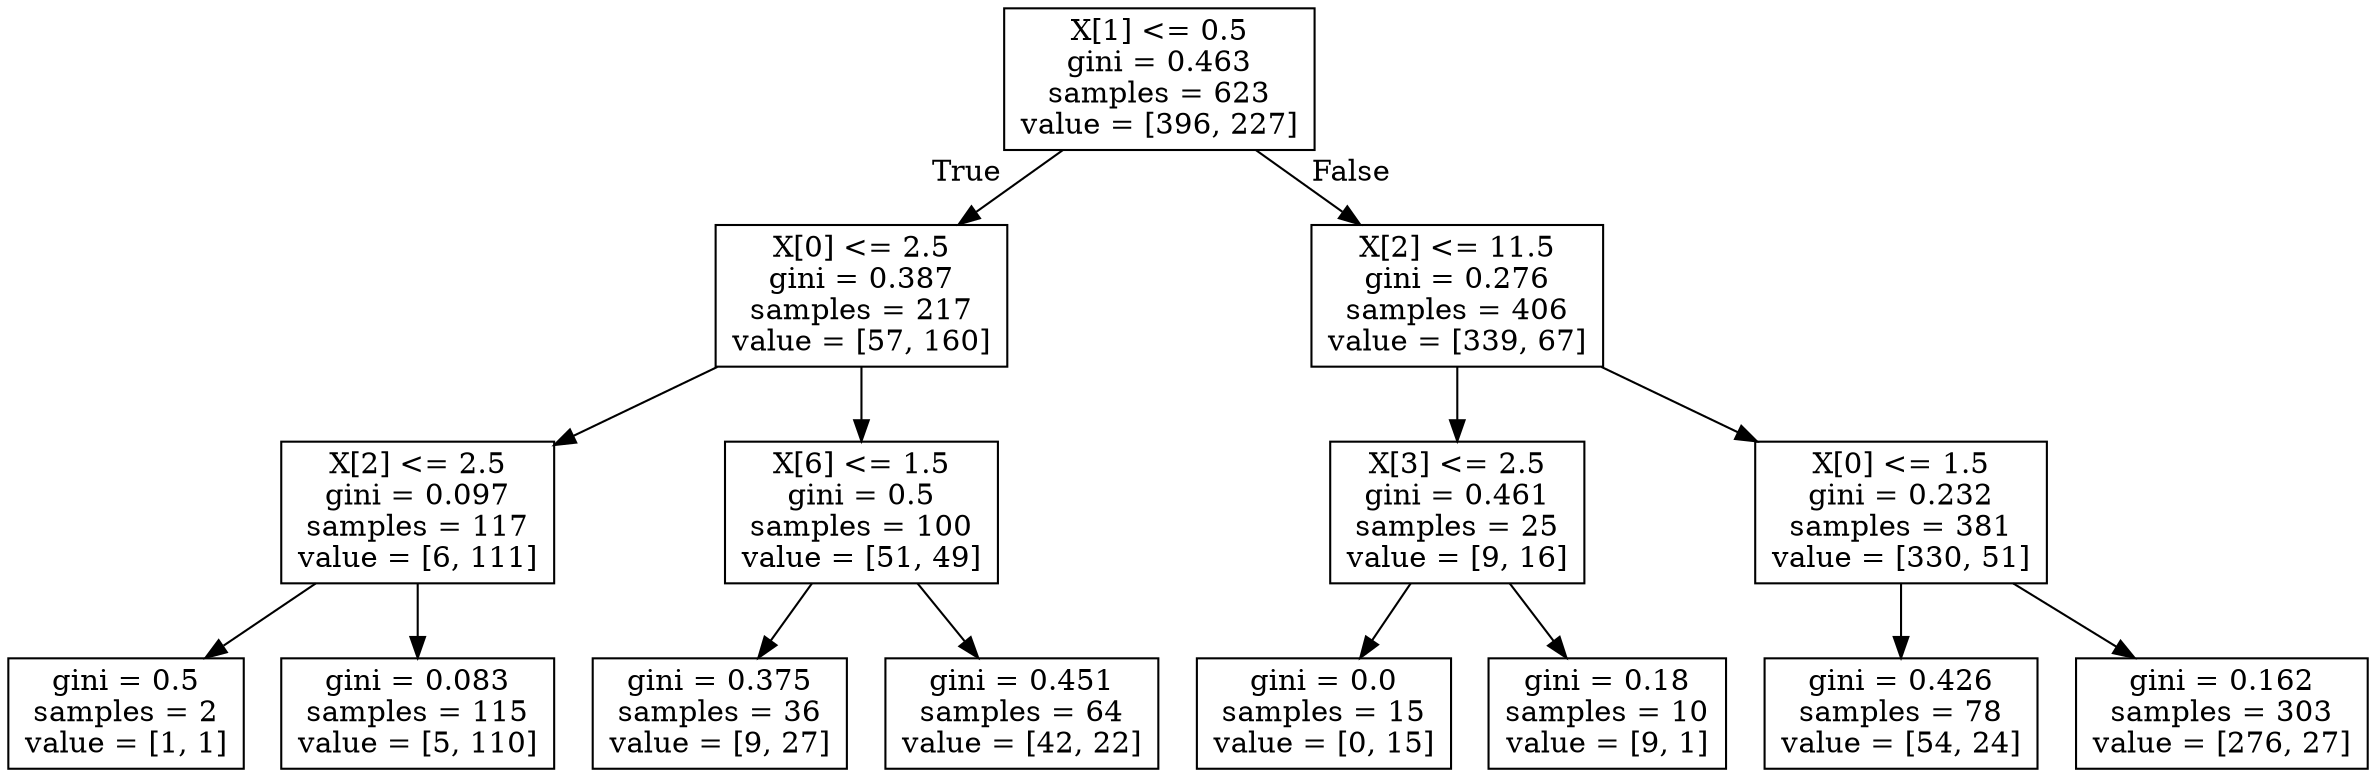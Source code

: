 digraph Tree {
node [shape=box] ;
0 [label="X[1] <= 0.5\ngini = 0.463\nsamples = 623\nvalue = [396, 227]"] ;
1 [label="X[0] <= 2.5\ngini = 0.387\nsamples = 217\nvalue = [57, 160]"] ;
0 -> 1 [labeldistance=2.5, labelangle=45, headlabel="True"] ;
2 [label="X[2] <= 2.5\ngini = 0.097\nsamples = 117\nvalue = [6, 111]"] ;
1 -> 2 ;
3 [label="gini = 0.5\nsamples = 2\nvalue = [1, 1]"] ;
2 -> 3 ;
4 [label="gini = 0.083\nsamples = 115\nvalue = [5, 110]"] ;
2 -> 4 ;
5 [label="X[6] <= 1.5\ngini = 0.5\nsamples = 100\nvalue = [51, 49]"] ;
1 -> 5 ;
6 [label="gini = 0.375\nsamples = 36\nvalue = [9, 27]"] ;
5 -> 6 ;
7 [label="gini = 0.451\nsamples = 64\nvalue = [42, 22]"] ;
5 -> 7 ;
8 [label="X[2] <= 11.5\ngini = 0.276\nsamples = 406\nvalue = [339, 67]"] ;
0 -> 8 [labeldistance=2.5, labelangle=-45, headlabel="False"] ;
9 [label="X[3] <= 2.5\ngini = 0.461\nsamples = 25\nvalue = [9, 16]"] ;
8 -> 9 ;
10 [label="gini = 0.0\nsamples = 15\nvalue = [0, 15]"] ;
9 -> 10 ;
11 [label="gini = 0.18\nsamples = 10\nvalue = [9, 1]"] ;
9 -> 11 ;
12 [label="X[0] <= 1.5\ngini = 0.232\nsamples = 381\nvalue = [330, 51]"] ;
8 -> 12 ;
13 [label="gini = 0.426\nsamples = 78\nvalue = [54, 24]"] ;
12 -> 13 ;
14 [label="gini = 0.162\nsamples = 303\nvalue = [276, 27]"] ;
12 -> 14 ;
}